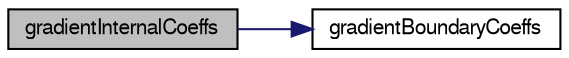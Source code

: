 digraph "gradientInternalCoeffs"
{
  bgcolor="transparent";
  edge [fontname="FreeSans",fontsize="10",labelfontname="FreeSans",labelfontsize="10"];
  node [fontname="FreeSans",fontsize="10",shape=record];
  rankdir="LR";
  Node255 [label="gradientInternalCoeffs",height=0.2,width=0.4,color="black", fillcolor="grey75", style="filled", fontcolor="black"];
  Node255 -> Node256 [color="midnightblue",fontsize="10",style="solid",fontname="FreeSans"];
  Node256 [label="gradientBoundaryCoeffs",height=0.2,width=0.4,color="black",URL="$a21982.html#aa96c9200cdd52d1806c6de044661f0f0",tooltip="Return the matrix source coefficients corresponding to the. "];
}
